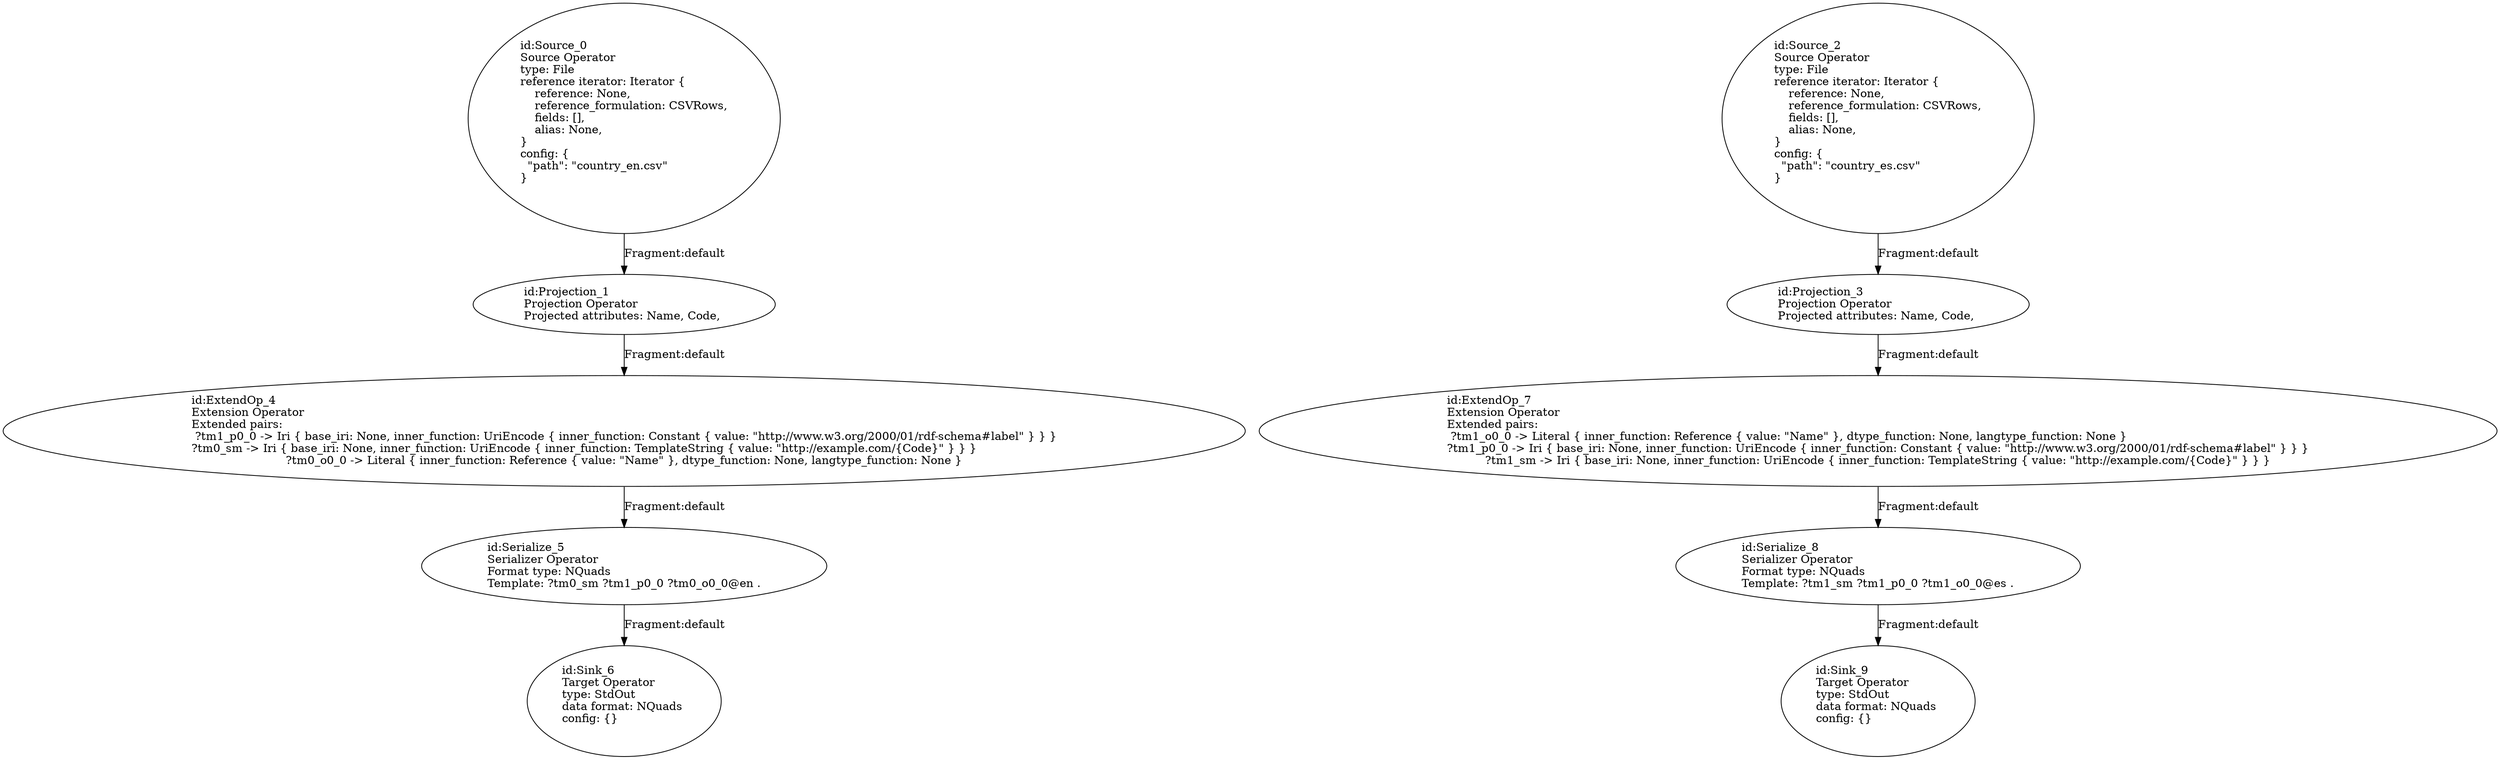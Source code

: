 digraph {
    0 [ label = "id:Source_0 \lSource Operator\ltype: File \lreference iterator: Iterator {\l    reference: None,\l    reference_formulation: CSVRows,\l    fields: [],\l    alias: None,\l} \lconfig: {\l  \"path\": \"country_en.csv\"\l}\l             " ]
    1 [ label = "id:Projection_1 \lProjection Operator\lProjected attributes: Name, Code, " ]
    2 [ label = "id:Source_2 \lSource Operator\ltype: File \lreference iterator: Iterator {\l    reference: None,\l    reference_formulation: CSVRows,\l    fields: [],\l    alias: None,\l} \lconfig: {\l  \"path\": \"country_es.csv\"\l}\l             " ]
    3 [ label = "id:Projection_3 \lProjection Operator\lProjected attributes: Name, Code, " ]
    4 [ label = "id:ExtendOp_4 \lExtension Operator\lExtended pairs: \l ?tm1_p0_0 -> Iri { base_iri: None, inner_function: UriEncode { inner_function: Constant { value: \"http://www.w3.org/2000/01/rdf-schema#label\" } } }\l?tm0_sm -> Iri { base_iri: None, inner_function: UriEncode { inner_function: TemplateString { value: \"http://example.com/{Code}\" } } }\l?tm0_o0_0 -> Literal { inner_function: Reference { value: \"Name\" }, dtype_function: None, langtype_function: None }" ]
    5 [ label = "id:Serialize_5 \lSerializer Operator\lFormat type: NQuads\lTemplate: ?tm0_sm ?tm1_p0_0 ?tm0_o0_0@en ." ]
    6 [ label = "id:Sink_6 \lTarget Operator\ltype: StdOut \ldata format: NQuads \lconfig: {}\l             " ]
    7 [ label = "id:ExtendOp_7 \lExtension Operator\lExtended pairs: \l ?tm1_o0_0 -> Literal { inner_function: Reference { value: \"Name\" }, dtype_function: None, langtype_function: None }\l?tm1_p0_0 -> Iri { base_iri: None, inner_function: UriEncode { inner_function: Constant { value: \"http://www.w3.org/2000/01/rdf-schema#label\" } } }\l?tm1_sm -> Iri { base_iri: None, inner_function: UriEncode { inner_function: TemplateString { value: \"http://example.com/{Code}\" } } }" ]
    8 [ label = "id:Serialize_8 \lSerializer Operator\lFormat type: NQuads\lTemplate: ?tm1_sm ?tm1_p0_0 ?tm1_o0_0@es ." ]
    9 [ label = "id:Sink_9 \lTarget Operator\ltype: StdOut \ldata format: NQuads \lconfig: {}\l             " ]
    0 -> 1 [ label = "Fragment:default" ]
    2 -> 3 [ label = "Fragment:default" ]
    1 -> 4 [ label = "Fragment:default" ]
    4 -> 5 [ label = "Fragment:default" ]
    5 -> 6 [ label = "Fragment:default" ]
    3 -> 7 [ label = "Fragment:default" ]
    7 -> 8 [ label = "Fragment:default" ]
    8 -> 9 [ label = "Fragment:default" ]
}
